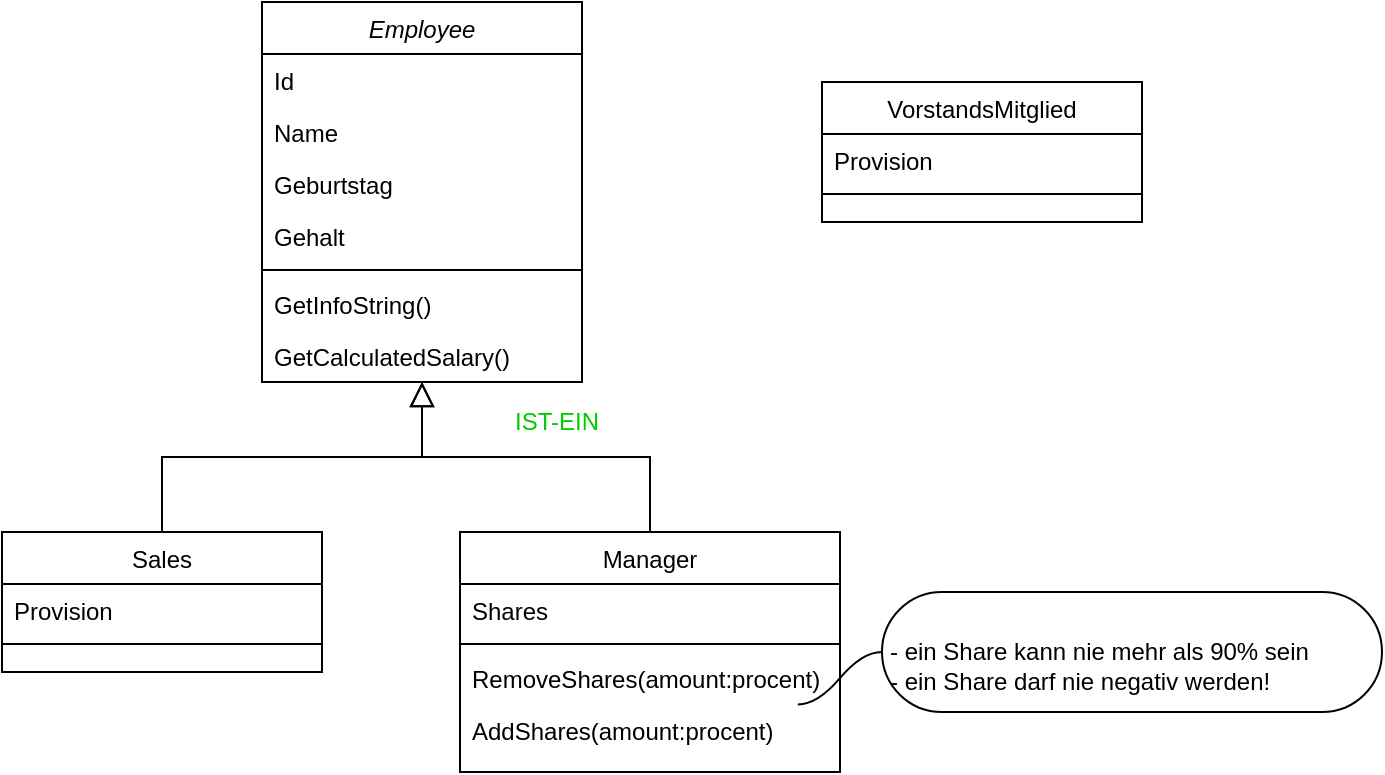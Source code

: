 <mxfile version="13.9.9" type="device" pages="5"><diagram id="C5RBs43oDa-KdzZeNtuy" name="Page-1"><mxGraphModel dx="2062" dy="1182" grid="1" gridSize="10" guides="1" tooltips="1" connect="1" arrows="1" fold="1" page="1" pageScale="1" pageWidth="827" pageHeight="1169" math="0" shadow="0"><root><mxCell id="WIyWlLk6GJQsqaUBKTNV-0"/><mxCell id="WIyWlLk6GJQsqaUBKTNV-1" parent="WIyWlLk6GJQsqaUBKTNV-0"/><mxCell id="zkfFHV4jXpPFQw0GAbJ--12" value="" style="endArrow=block;endSize=10;endFill=0;shadow=0;strokeWidth=1;rounded=0;edgeStyle=elbowEdgeStyle;elbow=vertical;" parent="WIyWlLk6GJQsqaUBKTNV-1" source="zkfFHV4jXpPFQw0GAbJ--6" target="zkfFHV4jXpPFQw0GAbJ--0" edge="1"><mxGeometry width="160" relative="1" as="geometry"><mxPoint x="200" y="283" as="sourcePoint"/><mxPoint x="200" y="283" as="targetPoint"/></mxGeometry></mxCell><mxCell id="zkfFHV4jXpPFQw0GAbJ--16" value="" style="endArrow=block;endSize=10;endFill=0;shadow=0;strokeWidth=1;rounded=0;edgeStyle=elbowEdgeStyle;elbow=vertical;" parent="WIyWlLk6GJQsqaUBKTNV-1" source="zkfFHV4jXpPFQw0GAbJ--13" target="zkfFHV4jXpPFQw0GAbJ--0" edge="1"><mxGeometry width="160" relative="1" as="geometry"><mxPoint x="210" y="453" as="sourcePoint"/><mxPoint x="310" y="351" as="targetPoint"/></mxGeometry></mxCell><mxCell id="InGmIcp_HYHsDaUBELRO-3" value="&lt;br&gt;- ein Share kann nie mehr als 90% sein&lt;br&gt;- ein Share darf nie negativ werden!" style="whiteSpace=wrap;html=1;rounded=1;arcSize=50;align=left;verticalAlign=middle;strokeWidth=1;autosize=1;spacing=4;treeFolding=1;treeMoving=1;newEdgeStyle={&quot;edgeStyle&quot;:&quot;entityRelationEdgeStyle&quot;,&quot;startArrow&quot;:&quot;none&quot;,&quot;endArrow&quot;:&quot;none&quot;,&quot;segment&quot;:10,&quot;curved&quot;:1};" parent="WIyWlLk6GJQsqaUBKTNV-1" vertex="1"><mxGeometry x="530" y="395" width="250" height="60" as="geometry"/></mxCell><mxCell id="InGmIcp_HYHsDaUBELRO-4" value="" style="edgeStyle=entityRelationEdgeStyle;startArrow=none;endArrow=none;segment=10;curved=1;exitX=0.889;exitY=0.008;exitDx=0;exitDy=0;exitPerimeter=0;" parent="WIyWlLk6GJQsqaUBKTNV-1" source="InGmIcp_HYHsDaUBELRO-2" target="InGmIcp_HYHsDaUBELRO-3" edge="1"><mxGeometry relative="1" as="geometry"><mxPoint x="500" y="410" as="sourcePoint"/></mxGeometry></mxCell><mxCell id="InGmIcp_HYHsDaUBELRO-5" value="&lt;font color=&quot;#00cc00&quot;&gt;IST-EIN&lt;/font&gt;" style="text;html=1;strokeColor=none;fillColor=none;align=center;verticalAlign=middle;whiteSpace=wrap;rounded=0;" parent="WIyWlLk6GJQsqaUBKTNV-1" vertex="1"><mxGeometry x="340" y="300" width="55" height="20" as="geometry"/></mxCell><mxCell id="zkfFHV4jXpPFQw0GAbJ--0" value="Employee" style="swimlane;fontStyle=2;align=center;verticalAlign=top;childLayout=stackLayout;horizontal=1;startSize=26;horizontalStack=0;resizeParent=1;resizeLast=0;collapsible=1;marginBottom=0;rounded=0;shadow=0;strokeWidth=1;" parent="WIyWlLk6GJQsqaUBKTNV-1" vertex="1"><mxGeometry x="220" y="100" width="160" height="190" as="geometry"><mxRectangle x="220" y="70" width="160" height="26" as="alternateBounds"/></mxGeometry></mxCell><mxCell id="InGmIcp_HYHsDaUBELRO-6" value="Id" style="text;align=left;verticalAlign=top;spacingLeft=4;spacingRight=4;overflow=hidden;rotatable=0;points=[[0,0.5],[1,0.5]];portConstraint=eastwest;rounded=0;shadow=0;html=0;" parent="zkfFHV4jXpPFQw0GAbJ--0" vertex="1"><mxGeometry y="26" width="160" height="26" as="geometry"/></mxCell><mxCell id="zkfFHV4jXpPFQw0GAbJ--1" value="Name" style="text;align=left;verticalAlign=top;spacingLeft=4;spacingRight=4;overflow=hidden;rotatable=0;points=[[0,0.5],[1,0.5]];portConstraint=eastwest;" parent="zkfFHV4jXpPFQw0GAbJ--0" vertex="1"><mxGeometry y="52" width="160" height="26" as="geometry"/></mxCell><mxCell id="zkfFHV4jXpPFQw0GAbJ--2" value="Geburtstag" style="text;align=left;verticalAlign=top;spacingLeft=4;spacingRight=4;overflow=hidden;rotatable=0;points=[[0,0.5],[1,0.5]];portConstraint=eastwest;rounded=0;shadow=0;html=0;" parent="zkfFHV4jXpPFQw0GAbJ--0" vertex="1"><mxGeometry y="78" width="160" height="26" as="geometry"/></mxCell><mxCell id="zkfFHV4jXpPFQw0GAbJ--3" value="Gehalt" style="text;align=left;verticalAlign=top;spacingLeft=4;spacingRight=4;overflow=hidden;rotatable=0;points=[[0,0.5],[1,0.5]];portConstraint=eastwest;rounded=0;shadow=0;html=0;" parent="zkfFHV4jXpPFQw0GAbJ--0" vertex="1"><mxGeometry y="104" width="160" height="26" as="geometry"/></mxCell><mxCell id="zkfFHV4jXpPFQw0GAbJ--4" value="" style="line;html=1;strokeWidth=1;align=left;verticalAlign=middle;spacingTop=-1;spacingLeft=3;spacingRight=3;rotatable=0;labelPosition=right;points=[];portConstraint=eastwest;" parent="zkfFHV4jXpPFQw0GAbJ--0" vertex="1"><mxGeometry y="130" width="160" height="8" as="geometry"/></mxCell><mxCell id="zkfFHV4jXpPFQw0GAbJ--5" value="GetInfoString()" style="text;align=left;verticalAlign=top;spacingLeft=4;spacingRight=4;overflow=hidden;rotatable=0;points=[[0,0.5],[1,0.5]];portConstraint=eastwest;" parent="zkfFHV4jXpPFQw0GAbJ--0" vertex="1"><mxGeometry y="138" width="160" height="26" as="geometry"/></mxCell><mxCell id="InGmIcp_HYHsDaUBELRO-7" value="GetCalculatedSalary()" style="text;align=left;verticalAlign=top;spacingLeft=4;spacingRight=4;overflow=hidden;rotatable=0;points=[[0,0.5],[1,0.5]];portConstraint=eastwest;" parent="zkfFHV4jXpPFQw0GAbJ--0" vertex="1"><mxGeometry y="164" width="160" height="26" as="geometry"/></mxCell><mxCell id="zkfFHV4jXpPFQw0GAbJ--6" value="Sales" style="swimlane;fontStyle=0;align=center;verticalAlign=top;childLayout=stackLayout;horizontal=1;startSize=26;horizontalStack=0;resizeParent=1;resizeLast=0;collapsible=1;marginBottom=0;rounded=0;shadow=0;strokeWidth=1;" parent="WIyWlLk6GJQsqaUBKTNV-1" vertex="1"><mxGeometry x="90" y="365" width="160" height="70" as="geometry"><mxRectangle x="130" y="380" width="160" height="26" as="alternateBounds"/></mxGeometry></mxCell><mxCell id="zkfFHV4jXpPFQw0GAbJ--7" value="Provision" style="text;align=left;verticalAlign=top;spacingLeft=4;spacingRight=4;overflow=hidden;rotatable=0;points=[[0,0.5],[1,0.5]];portConstraint=eastwest;" parent="zkfFHV4jXpPFQw0GAbJ--6" vertex="1"><mxGeometry y="26" width="160" height="26" as="geometry"/></mxCell><mxCell id="zkfFHV4jXpPFQw0GAbJ--9" value="" style="line;html=1;strokeWidth=1;align=left;verticalAlign=middle;spacingTop=-1;spacingLeft=3;spacingRight=3;rotatable=0;labelPosition=right;points=[];portConstraint=eastwest;" parent="zkfFHV4jXpPFQw0GAbJ--6" vertex="1"><mxGeometry y="52" width="160" height="8" as="geometry"/></mxCell><mxCell id="zkfFHV4jXpPFQw0GAbJ--13" value="Manager" style="swimlane;fontStyle=0;align=center;verticalAlign=top;childLayout=stackLayout;horizontal=1;startSize=26;horizontalStack=0;resizeParent=1;resizeLast=0;collapsible=1;marginBottom=0;rounded=0;shadow=0;strokeWidth=1;" parent="WIyWlLk6GJQsqaUBKTNV-1" vertex="1"><mxGeometry x="319" y="365" width="190" height="120" as="geometry"><mxRectangle x="340" y="380" width="170" height="26" as="alternateBounds"/></mxGeometry></mxCell><mxCell id="zkfFHV4jXpPFQw0GAbJ--14" value="Shares" style="text;align=left;verticalAlign=top;spacingLeft=4;spacingRight=4;overflow=hidden;rotatable=0;points=[[0,0.5],[1,0.5]];portConstraint=eastwest;" parent="zkfFHV4jXpPFQw0GAbJ--13" vertex="1"><mxGeometry y="26" width="190" height="26" as="geometry"/></mxCell><mxCell id="zkfFHV4jXpPFQw0GAbJ--15" value="" style="line;html=1;strokeWidth=1;align=left;verticalAlign=middle;spacingTop=-1;spacingLeft=3;spacingRight=3;rotatable=0;labelPosition=right;points=[];portConstraint=eastwest;" parent="zkfFHV4jXpPFQw0GAbJ--13" vertex="1"><mxGeometry y="52" width="190" height="8" as="geometry"/></mxCell><mxCell id="InGmIcp_HYHsDaUBELRO-1" value="RemoveShares(amount:procent)" style="text;align=left;verticalAlign=top;spacingLeft=4;spacingRight=4;overflow=hidden;rotatable=0;points=[[0,0.5],[1,0.5]];portConstraint=eastwest;" parent="zkfFHV4jXpPFQw0GAbJ--13" vertex="1"><mxGeometry y="60" width="190" height="26" as="geometry"/></mxCell><mxCell id="InGmIcp_HYHsDaUBELRO-2" value="AddShares(amount:procent)" style="text;align=left;verticalAlign=top;spacingLeft=4;spacingRight=4;overflow=hidden;rotatable=0;points=[[0,0.5],[1,0.5]];portConstraint=eastwest;" parent="zkfFHV4jXpPFQw0GAbJ--13" vertex="1"><mxGeometry y="86" width="190" height="26" as="geometry"/></mxCell><mxCell id="InGmIcp_HYHsDaUBELRO-8" value="VorstandsMitglied" style="swimlane;fontStyle=0;align=center;verticalAlign=top;childLayout=stackLayout;horizontal=1;startSize=26;horizontalStack=0;resizeParent=1;resizeLast=0;collapsible=1;marginBottom=0;rounded=0;shadow=0;strokeWidth=1;" parent="WIyWlLk6GJQsqaUBKTNV-1" vertex="1"><mxGeometry x="500" y="140" width="160" height="70" as="geometry"><mxRectangle x="130" y="380" width="160" height="26" as="alternateBounds"/></mxGeometry></mxCell><mxCell id="InGmIcp_HYHsDaUBELRO-9" value="Provision" style="text;align=left;verticalAlign=top;spacingLeft=4;spacingRight=4;overflow=hidden;rotatable=0;points=[[0,0.5],[1,0.5]];portConstraint=eastwest;" parent="InGmIcp_HYHsDaUBELRO-8" vertex="1"><mxGeometry y="26" width="160" height="26" as="geometry"/></mxCell><mxCell id="InGmIcp_HYHsDaUBELRO-10" value="" style="line;html=1;strokeWidth=1;align=left;verticalAlign=middle;spacingTop=-1;spacingLeft=3;spacingRight=3;rotatable=0;labelPosition=right;points=[];portConstraint=eastwest;" parent="InGmIcp_HYHsDaUBELRO-8" vertex="1"><mxGeometry y="52" width="160" height="8" as="geometry"/></mxCell></root></mxGraphModel></diagram><diagram id="UIM3ifEQqHBpwmuBdatG" name="Seite-2"><mxGraphModel dx="1422" dy="815" grid="1" gridSize="10" guides="1" tooltips="1" connect="1" arrows="1" fold="1" page="1" pageScale="1" pageWidth="1169" pageHeight="827" math="0" shadow="0"><root><mxCell id="5d4khmi9cWOF3weXcLOz-0"/><mxCell id="5d4khmi9cWOF3weXcLOz-1" parent="5d4khmi9cWOF3weXcLOz-0"/><mxCell id="d5HmmvVqwMEp36MpuetL-11" style="edgeStyle=orthogonalEdgeStyle;rounded=0;orthogonalLoop=1;jettySize=auto;html=1;entryX=0.5;entryY=1;entryDx=0;entryDy=0;endArrow=block;endFill=0;" parent="5d4khmi9cWOF3weXcLOz-1" source="d5HmmvVqwMEp36MpuetL-0" target="d5HmmvVqwMEp36MpuetL-8" edge="1"><mxGeometry relative="1" as="geometry"/></mxCell><mxCell id="d5HmmvVqwMEp36MpuetL-0" value="RandomAdv" style="swimlane;fontStyle=0;align=center;verticalAlign=top;childLayout=stackLayout;horizontal=1;startSize=26;horizontalStack=0;resizeParent=1;resizeLast=0;collapsible=1;marginBottom=0;rounded=0;shadow=0;strokeWidth=1;" parent="5d4khmi9cWOF3weXcLOz-1" vertex="1"><mxGeometry x="260" y="374" width="170" height="80" as="geometry"><mxRectangle x="260" y="374" width="160" height="26" as="alternateBounds"/></mxGeometry></mxCell><mxCell id="d5HmmvVqwMEp36MpuetL-5" value="" style="line;html=1;strokeWidth=1;align=left;verticalAlign=middle;spacingTop=-1;spacingLeft=3;spacingRight=3;rotatable=0;labelPosition=right;points=[];portConstraint=eastwest;" parent="d5HmmvVqwMEp36MpuetL-0" vertex="1"><mxGeometry y="26" width="170" height="8" as="geometry"/></mxCell><mxCell id="d5HmmvVqwMEp36MpuetL-6" value="NextString(length:int) : string" style="text;align=left;verticalAlign=top;spacingLeft=4;spacingRight=4;overflow=hidden;rotatable=0;points=[[0,0.5],[1,0.5]];portConstraint=eastwest;" parent="d5HmmvVqwMEp36MpuetL-0" vertex="1"><mxGeometry y="34" width="170" height="26" as="geometry"/></mxCell><mxCell id="_c4a8Dtr5gxXY6o3uOIj-0" value="Std. .NET Klasse aus System" style="shape=callout;whiteSpace=wrap;html=1;perimeter=calloutPerimeter;position2=0.17;fillColor=#FFF2CC;" parent="5d4khmi9cWOF3weXcLOz-1" vertex="1"><mxGeometry x="410" y="200" width="120" height="80" as="geometry"/></mxCell><mxCell id="d5HmmvVqwMEp36MpuetL-8" value="Random" style="swimlane;fontStyle=0;align=center;verticalAlign=top;childLayout=stackLayout;horizontal=1;startSize=26;horizontalStack=0;resizeParent=1;resizeLast=0;collapsible=1;marginBottom=0;rounded=0;shadow=0;strokeWidth=1;" parent="5d4khmi9cWOF3weXcLOz-1" vertex="1" collapsed="1"><mxGeometry x="265" y="280" width="160" height="26" as="geometry"><mxRectangle x="440" y="230" width="160" height="80" as="alternateBounds"/></mxGeometry></mxCell><mxCell id="d5HmmvVqwMEp36MpuetL-9" value="" style="line;html=1;strokeWidth=1;align=left;verticalAlign=middle;spacingTop=-1;spacingLeft=3;spacingRight=3;rotatable=0;labelPosition=right;points=[];portConstraint=eastwest;" parent="d5HmmvVqwMEp36MpuetL-8" vertex="1"><mxGeometry y="26" width="160" height="8" as="geometry"/></mxCell></root></mxGraphModel></diagram><diagram id="S-bbt6uTSRFznyP4xkKn" name="Seite-3"><mxGraphModel dx="1422" dy="815" grid="1" gridSize="10" guides="1" tooltips="1" connect="1" arrows="1" fold="1" page="1" pageScale="1" pageWidth="1169" pageHeight="827" math="0" shadow="0"><root><mxCell id="sYNnKrSITbu4FHZ5XllW-0"/><mxCell id="sYNnKrSITbu4FHZ5XllW-1" parent="sYNnKrSITbu4FHZ5XllW-0"/><mxCell id="JoJKGqUckx37Z59Ii_ms-10" style="edgeStyle=orthogonalEdgeStyle;orthogonalLoop=1;jettySize=auto;html=1;endArrow=classic;endFill=1;curved=1;" parent="sYNnKrSITbu4FHZ5XllW-1" source="JoJKGqUckx37Z59Ii_ms-8" target="JoJKGqUckx37Z59Ii_ms-7" edge="1"><mxGeometry relative="1" as="geometry"><mxPoint x="510" y="466" as="targetPoint"/></mxGeometry></mxCell><mxCell id="iQdyuli429Si_Ja9anU9-14" style="edgeStyle=orthogonalEdgeStyle;orthogonalLoop=1;jettySize=auto;html=1;startArrow=none;startFill=0;endArrow=classic;endFill=1;curved=1;" parent="sYNnKrSITbu4FHZ5XllW-1" source="JoJKGqUckx37Z59Ii_ms-8" target="iQdyuli429Si_Ja9anU9-7" edge="1"><mxGeometry relative="1" as="geometry"/></mxCell><mxCell id="JoJKGqUckx37Z59Ii_ms-8" value="&lt;br&gt;Einfache Simulation, dass eben das Fahrzeug sich &lt;br&gt;nun bewegt, wenn es der Status zulässt.&lt;br&gt;" style="whiteSpace=wrap;html=1;rounded=1;arcSize=50;align=left;verticalAlign=middle;strokeWidth=1;autosize=1;spacing=4;treeFolding=1;treeMoving=1;newEdgeStyle={&quot;edgeStyle&quot;:&quot;entityRelationEdgeStyle&quot;,&quot;startArrow&quot;:&quot;none&quot;,&quot;endArrow&quot;:&quot;none&quot;,&quot;segment&quot;:10,&quot;curved&quot;:1};fillColor=#FFF2CC;" parent="sYNnKrSITbu4FHZ5XllW-1" vertex="1"><mxGeometry x="150" y="500" width="310" height="60" as="geometry"/></mxCell><mxCell id="JoJKGqUckx37Z59Ii_ms-0" value="Vehicle" style="swimlane;fontStyle=0;align=center;verticalAlign=top;childLayout=stackLayout;horizontal=1;startSize=26;horizontalStack=0;resizeParent=1;resizeLast=0;collapsible=1;marginBottom=0;rounded=0;shadow=0;strokeWidth=1;" parent="sYNnKrSITbu4FHZ5XllW-1" vertex="1"><mxGeometry x="470" y="220" width="160" height="190" as="geometry"><mxRectangle x="220" y="70" width="160" height="26" as="alternateBounds"/></mxGeometry></mxCell><mxCell id="JoJKGqUckx37Z59Ii_ms-1" value="Model" style="text;align=left;verticalAlign=top;spacingLeft=4;spacingRight=4;overflow=hidden;rotatable=0;points=[[0,0.5],[1,0.5]];portConstraint=eastwest;rounded=0;shadow=0;html=0;" parent="JoJKGqUckx37Z59Ii_ms-0" vertex="1"><mxGeometry y="26" width="160" height="26" as="geometry"/></mxCell><mxCell id="JoJKGqUckx37Z59Ii_ms-2" value="Description" style="text;align=left;verticalAlign=top;spacingLeft=4;spacingRight=4;overflow=hidden;rotatable=0;points=[[0,0.5],[1,0.5]];portConstraint=eastwest;" parent="JoJKGqUckx37Z59Ii_ms-0" vertex="1"><mxGeometry y="52" width="160" height="26" as="geometry"/></mxCell><mxCell id="JoJKGqUckx37Z59Ii_ms-3" value="State" style="text;align=left;verticalAlign=top;spacingLeft=4;spacingRight=4;overflow=hidden;rotatable=0;points=[[0,0.5],[1,0.5]];portConstraint=eastwest;rounded=0;shadow=0;html=0;" parent="JoJKGqUckx37Z59Ii_ms-0" vertex="1"><mxGeometry y="78" width="160" height="26" as="geometry"/></mxCell><mxCell id="JoJKGqUckx37Z59Ii_ms-4" value="MaxSpeed" style="text;align=left;verticalAlign=top;spacingLeft=4;spacingRight=4;overflow=hidden;rotatable=0;points=[[0,0.5],[1,0.5]];portConstraint=eastwest;rounded=0;shadow=0;html=0;" parent="JoJKGqUckx37Z59Ii_ms-0" vertex="1"><mxGeometry y="104" width="160" height="26" as="geometry"/></mxCell><mxCell id="JoJKGqUckx37Z59Ii_ms-5" value="" style="line;html=1;strokeWidth=1;align=left;verticalAlign=middle;spacingTop=-1;spacingLeft=3;spacingRight=3;rotatable=0;labelPosition=right;points=[];portConstraint=eastwest;" parent="JoJKGqUckx37Z59Ii_ms-0" vertex="1"><mxGeometry y="130" width="160" height="8" as="geometry"/></mxCell><mxCell id="JoJKGqUckx37Z59Ii_ms-6" value="GetInfoString()" style="text;align=left;verticalAlign=top;spacingLeft=4;spacingRight=4;overflow=hidden;rotatable=0;points=[[0,0.5],[1,0.5]];portConstraint=eastwest;" parent="JoJKGqUckx37Z59Ii_ms-0" vertex="1"><mxGeometry y="138" width="160" height="26" as="geometry"/></mxCell><mxCell id="JoJKGqUckx37Z59Ii_ms-7" value="Drive()" style="text;align=left;verticalAlign=top;spacingLeft=4;spacingRight=4;overflow=hidden;rotatable=0;points=[[0,0.5],[1,0.5]];portConstraint=eastwest;" parent="JoJKGqUckx37Z59Ii_ms-0" vertex="1"><mxGeometry y="164" width="160" height="26" as="geometry"/></mxCell><mxCell id="JoJKGqUckx37Z59Ii_ms-11" value="VehicleState : enum" style="swimlane;fontStyle=0;align=center;verticalAlign=top;childLayout=stackLayout;horizontal=1;startSize=26;horizontalStack=0;resizeParent=1;resizeLast=0;collapsible=1;marginBottom=0;rounded=0;shadow=0;strokeWidth=1;" parent="sYNnKrSITbu4FHZ5XllW-1" vertex="1"><mxGeometry x="200" y="240" width="160" height="130" as="geometry"><mxRectangle x="220" y="70" width="160" height="26" as="alternateBounds"/></mxGeometry></mxCell><mxCell id="JoJKGqUckx37Z59Ii_ms-12" value="Locked" style="text;align=left;verticalAlign=top;spacingLeft=4;spacingRight=4;overflow=hidden;rotatable=0;points=[[0,0.5],[1,0.5]];portConstraint=eastwest;rounded=0;shadow=0;html=0;" parent="JoJKGqUckx37Z59Ii_ms-11" vertex="1"><mxGeometry y="26" width="160" height="26" as="geometry"/></mxCell><mxCell id="JoJKGqUckx37Z59Ii_ms-13" value="Unlocked" style="text;align=left;verticalAlign=top;spacingLeft=4;spacingRight=4;overflow=hidden;rotatable=0;points=[[0,0.5],[1,0.5]];portConstraint=eastwest;" parent="JoJKGqUckx37Z59Ii_ms-11" vertex="1"><mxGeometry y="52" width="160" height="26" as="geometry"/></mxCell><mxCell id="JoJKGqUckx37Z59Ii_ms-14" value="Exploded" style="text;align=left;verticalAlign=top;spacingLeft=4;spacingRight=4;overflow=hidden;rotatable=0;points=[[0,0.5],[1,0.5]];portConstraint=eastwest;rounded=0;shadow=0;html=0;" parent="JoJKGqUckx37Z59Ii_ms-11" vertex="1"><mxGeometry y="78" width="160" height="26" as="geometry"/></mxCell><mxCell id="JoJKGqUckx37Z59Ii_ms-15" value="Unknown" style="text;align=left;verticalAlign=top;spacingLeft=4;spacingRight=4;overflow=hidden;rotatable=0;points=[[0,0.5],[1,0.5]];portConstraint=eastwest;rounded=0;shadow=0;html=0;" parent="JoJKGqUckx37Z59Ii_ms-11" vertex="1"><mxGeometry y="104" width="160" height="26" as="geometry"/></mxCell><mxCell id="iQdyuli429Si_Ja9anU9-0" value="Radio" style="swimlane;fontStyle=0;align=center;verticalAlign=top;childLayout=stackLayout;horizontal=1;startSize=26;horizontalStack=0;resizeParent=1;resizeLast=0;collapsible=1;marginBottom=0;rounded=0;shadow=0;strokeWidth=1;" parent="sYNnKrSITbu4FHZ5XllW-1" vertex="1"><mxGeometry x="720" y="300" width="160" height="170" as="geometry"><mxRectangle x="220" y="70" width="160" height="26" as="alternateBounds"/></mxGeometry></mxCell><mxCell id="iQdyuli429Si_Ja9anU9-1" value="Frequence" style="text;align=left;verticalAlign=top;spacingLeft=4;spacingRight=4;overflow=hidden;rotatable=0;points=[[0,0.5],[1,0.5]];portConstraint=eastwest;rounded=0;shadow=0;html=0;" parent="iQdyuli429Si_Ja9anU9-0" vertex="1"><mxGeometry y="26" width="160" height="26" as="geometry"/></mxCell><mxCell id="iQdyuli429Si_Ja9anU9-2" value="Volume" style="text;align=left;verticalAlign=top;spacingLeft=4;spacingRight=4;overflow=hidden;rotatable=0;points=[[0,0.5],[1,0.5]];portConstraint=eastwest;" parent="iQdyuli429Si_Ja9anU9-0" vertex="1"><mxGeometry y="52" width="160" height="26" as="geometry"/></mxCell><mxCell id="iQdyuli429Si_Ja9anU9-3" value="PowerState" style="text;align=left;verticalAlign=top;spacingLeft=4;spacingRight=4;overflow=hidden;rotatable=0;points=[[0,0.5],[1,0.5]];portConstraint=eastwest;rounded=0;shadow=0;html=0;" parent="iQdyuli429Si_Ja9anU9-0" vertex="1"><mxGeometry y="78" width="160" height="26" as="geometry"/></mxCell><mxCell id="iQdyuli429Si_Ja9anU9-5" value="" style="line;html=1;strokeWidth=1;align=left;verticalAlign=middle;spacingTop=-1;spacingLeft=3;spacingRight=3;rotatable=0;labelPosition=right;points=[];portConstraint=eastwest;" parent="iQdyuli429Si_Ja9anU9-0" vertex="1"><mxGeometry y="104" width="160" height="8" as="geometry"/></mxCell><mxCell id="iQdyuli429Si_Ja9anU9-6" value="GetInfoString()" style="text;align=left;verticalAlign=top;spacingLeft=4;spacingRight=4;overflow=hidden;rotatable=0;points=[[0,0.5],[1,0.5]];portConstraint=eastwest;" parent="iQdyuli429Si_Ja9anU9-0" vertex="1"><mxGeometry y="112" width="160" height="26" as="geometry"/></mxCell><mxCell id="iQdyuli429Si_Ja9anU9-7" value="SetPowerState()" style="text;align=left;verticalAlign=top;spacingLeft=4;spacingRight=4;overflow=hidden;rotatable=0;points=[[0,0.5],[1,0.5]];portConstraint=eastwest;" parent="iQdyuli429Si_Ja9anU9-0" vertex="1"><mxGeometry y="138" width="160" height="26" as="geometry"/></mxCell><mxCell id="iQdyuli429Si_Ja9anU9-8" value="Power : enum" style="swimlane;fontStyle=0;align=center;verticalAlign=top;childLayout=stackLayout;horizontal=1;startSize=26;horizontalStack=0;resizeParent=1;resizeLast=0;collapsible=1;marginBottom=0;rounded=0;shadow=0;strokeWidth=1;" parent="sYNnKrSITbu4FHZ5XllW-1" vertex="1"><mxGeometry x="910" y="420" width="120" height="110" as="geometry"><mxRectangle x="220" y="70" width="160" height="26" as="alternateBounds"/></mxGeometry></mxCell><mxCell id="iQdyuli429Si_Ja9anU9-9" value="On" style="text;align=left;verticalAlign=top;spacingLeft=4;spacingRight=4;overflow=hidden;rotatable=0;points=[[0,0.5],[1,0.5]];portConstraint=eastwest;rounded=0;shadow=0;html=0;" parent="iQdyuli429Si_Ja9anU9-8" vertex="1"><mxGeometry y="26" width="120" height="26" as="geometry"/></mxCell><mxCell id="iQdyuli429Si_Ja9anU9-10" value="Off" style="text;align=left;verticalAlign=top;spacingLeft=4;spacingRight=4;overflow=hidden;rotatable=0;points=[[0,0.5],[1,0.5]];portConstraint=eastwest;" parent="iQdyuli429Si_Ja9anU9-8" vertex="1"><mxGeometry y="52" width="120" height="26" as="geometry"/></mxCell><mxCell id="iQdyuli429Si_Ja9anU9-11" value="Suspend" style="text;align=left;verticalAlign=top;spacingLeft=4;spacingRight=4;overflow=hidden;rotatable=0;points=[[0,0.5],[1,0.5]];portConstraint=eastwest;rounded=0;shadow=0;html=0;" parent="iQdyuli429Si_Ja9anU9-8" vertex="1"><mxGeometry y="78" width="120" height="26" as="geometry"/></mxCell><mxCell id="iQdyuli429Si_Ja9anU9-25" style="edgeStyle=orthogonalEdgeStyle;orthogonalLoop=1;jettySize=auto;html=1;entryX=0.5;entryY=1;entryDx=0;entryDy=0;startArrow=none;startFill=0;endArrow=block;endFill=0;rounded=0;" parent="sYNnKrSITbu4FHZ5XllW-1" source="iQdyuli429Si_Ja9anU9-15" target="JoJKGqUckx37Z59Ii_ms-0" edge="1"><mxGeometry relative="1" as="geometry"/></mxCell><mxCell id="iQdyuli429Si_Ja9anU9-26" style="edgeStyle=orthogonalEdgeStyle;rounded=0;orthogonalLoop=1;jettySize=auto;html=1;startArrow=none;startFill=0;endArrow=block;endFill=0;" parent="sYNnKrSITbu4FHZ5XllW-1" source="iQdyuli429Si_Ja9anU9-23" edge="1"><mxGeometry relative="1" as="geometry"><mxPoint x="550" y="410" as="targetPoint"/></mxGeometry></mxCell><mxCell id="iQdyuli429Si_Ja9anU9-23" value="Plane" style="swimlane;fontStyle=0;align=center;verticalAlign=top;childLayout=stackLayout;horizontal=1;startSize=26;horizontalStack=0;resizeParent=1;resizeLast=0;collapsible=1;marginBottom=0;rounded=0;shadow=0;strokeWidth=1;" parent="sYNnKrSITbu4FHZ5XllW-1" vertex="1" collapsed="1"><mxGeometry x="550" y="596" width="100" height="26" as="geometry"><mxRectangle x="310" y="570" width="160" height="190" as="alternateBounds"/></mxGeometry></mxCell><mxCell id="iQdyuli429Si_Ja9anU9-24" value="" style="line;html=1;strokeWidth=1;align=left;verticalAlign=middle;spacingTop=-1;spacingLeft=3;spacingRight=3;rotatable=0;labelPosition=right;points=[];portConstraint=eastwest;" parent="iQdyuli429Si_Ja9anU9-23" vertex="1"><mxGeometry y="26" width="100" height="8" as="geometry"/></mxCell><mxCell id="iQdyuli429Si_Ja9anU9-15" value="Car" style="swimlane;fontStyle=0;align=center;verticalAlign=top;childLayout=stackLayout;horizontal=1;startSize=26;horizontalStack=0;resizeParent=1;resizeLast=0;collapsible=1;marginBottom=0;rounded=0;shadow=0;strokeWidth=1;" parent="sYNnKrSITbu4FHZ5XllW-1" vertex="1" collapsed="1"><mxGeometry x="430" y="596" width="100" height="26" as="geometry"><mxRectangle x="310" y="570" width="160" height="190" as="alternateBounds"/></mxGeometry></mxCell><mxCell id="iQdyuli429Si_Ja9anU9-20" value="" style="line;html=1;strokeWidth=1;align=left;verticalAlign=middle;spacingTop=-1;spacingLeft=3;spacingRight=3;rotatable=0;labelPosition=right;points=[];portConstraint=eastwest;" parent="iQdyuli429Si_Ja9anU9-15" vertex="1"><mxGeometry y="26" width="100" height="8" as="geometry"/></mxCell><mxCell id="iQdyuli429Si_Ja9anU9-30" style="edgeStyle=orthogonalEdgeStyle;rounded=0;orthogonalLoop=1;jettySize=auto;html=1;entryX=0.5;entryY=1;entryDx=0;entryDy=0;startArrow=none;startFill=0;endArrow=block;endFill=0;" parent="sYNnKrSITbu4FHZ5XllW-1" source="iQdyuli429Si_Ja9anU9-28" target="iQdyuli429Si_Ja9anU9-0" edge="1"><mxGeometry relative="1" as="geometry"/></mxCell><mxCell id="iQdyuli429Si_Ja9anU9-31" value="Um jeweils eine Eigenschaft &amp;amp; eine Methode erweitern" style="whiteSpace=wrap;html=1;rounded=1;arcSize=50;align=left;verticalAlign=middle;strokeWidth=1;autosize=1;spacing=4;treeFolding=1;treeMoving=1;newEdgeStyle={&quot;edgeStyle&quot;:&quot;entityRelationEdgeStyle&quot;,&quot;startArrow&quot;:&quot;none&quot;,&quot;endArrow&quot;:&quot;none&quot;,&quot;segment&quot;:10,&quot;curved&quot;:1};fillColor=#FFF2CC;" parent="sYNnKrSITbu4FHZ5XllW-1" vertex="1"><mxGeometry x="500" y="650" width="330" height="30" as="geometry"/></mxCell><mxCell id="iQdyuli429Si_Ja9anU9-28" value="RadioWithCD" style="swimlane;fontStyle=0;align=center;verticalAlign=top;childLayout=stackLayout;horizontal=1;startSize=26;horizontalStack=0;resizeParent=1;resizeLast=0;collapsible=1;marginBottom=0;rounded=0;shadow=0;strokeWidth=1;" parent="sYNnKrSITbu4FHZ5XllW-1" vertex="1" collapsed="1"><mxGeometry x="710" y="596" width="120" height="26" as="geometry"><mxRectangle x="310" y="570" width="160" height="190" as="alternateBounds"/></mxGeometry></mxCell><mxCell id="iQdyuli429Si_Ja9anU9-29" value="" style="line;html=1;strokeWidth=1;align=left;verticalAlign=middle;spacingTop=-1;spacingLeft=3;spacingRight=3;rotatable=0;labelPosition=right;points=[];portConstraint=eastwest;" parent="iQdyuli429Si_Ja9anU9-28" vertex="1"><mxGeometry y="26" width="120" height="8" as="geometry"/></mxCell></root></mxGraphModel></diagram><diagram id="DfWmOtEGr799sHgIqxUR" name="Seite-4"><mxGraphModel dx="1422" dy="815" grid="1" gridSize="10" guides="1" tooltips="1" connect="1" arrows="1" fold="1" page="1" pageScale="1" pageWidth="1169" pageHeight="827" math="0" shadow="0"><root><mxCell id="7DgkTIPdSNUoTsXxUTXI-0"/><mxCell id="7DgkTIPdSNUoTsXxUTXI-1" parent="7DgkTIPdSNUoTsXxUTXI-0"/><mxCell id="f_Dd4r-7VgRwXRF2a6fA-4" value="" style="rounded=1;whiteSpace=wrap;html=1;fillColor=#d5e8d4;strokeColor=#82b366;" vertex="1" parent="7DgkTIPdSNUoTsXxUTXI-1"><mxGeometry x="620" y="230" width="120" height="120" as="geometry"/></mxCell><mxCell id="seSF7xphwSRkixGtVJDm-4" style="edgeStyle=orthogonalEdgeStyle;rounded=0;orthogonalLoop=1;jettySize=auto;html=1;entryX=0.5;entryY=1;entryDx=0;entryDy=0;startArrow=none;startFill=0;endArrow=block;endFill=0;" parent="7DgkTIPdSNUoTsXxUTXI-1" source="tEp6v2731b4HFwVwHA84-3" target="seSF7xphwSRkixGtVJDm-2" edge="1"><mxGeometry relative="1" as="geometry"/></mxCell><mxCell id="tEp6v2731b4HFwVwHA84-3" value="Vehicle" style="swimlane;fontStyle=0;align=center;verticalAlign=top;childLayout=stackLayout;horizontal=1;startSize=26;horizontalStack=0;resizeParent=1;resizeLast=0;collapsible=1;marginBottom=0;rounded=0;shadow=0;strokeWidth=1;" parent="7DgkTIPdSNUoTsXxUTXI-1" vertex="1"><mxGeometry x="470" y="220" width="160" height="190" as="geometry"><mxRectangle x="220" y="70" width="160" height="26" as="alternateBounds"/></mxGeometry></mxCell><mxCell id="tEp6v2731b4HFwVwHA84-4" value="Model" style="text;align=left;verticalAlign=top;spacingLeft=4;spacingRight=4;overflow=hidden;rotatable=0;points=[[0,0.5],[1,0.5]];portConstraint=eastwest;rounded=0;shadow=0;html=0;" parent="tEp6v2731b4HFwVwHA84-3" vertex="1"><mxGeometry y="26" width="160" height="26" as="geometry"/></mxCell><mxCell id="tEp6v2731b4HFwVwHA84-5" value="Description" style="text;align=left;verticalAlign=top;spacingLeft=4;spacingRight=4;overflow=hidden;rotatable=0;points=[[0,0.5],[1,0.5]];portConstraint=eastwest;" parent="tEp6v2731b4HFwVwHA84-3" vertex="1"><mxGeometry y="52" width="160" height="26" as="geometry"/></mxCell><mxCell id="tEp6v2731b4HFwVwHA84-6" value="State" style="text;align=left;verticalAlign=top;spacingLeft=4;spacingRight=4;overflow=hidden;rotatable=0;points=[[0,0.5],[1,0.5]];portConstraint=eastwest;rounded=0;shadow=0;html=0;" parent="tEp6v2731b4HFwVwHA84-3" vertex="1"><mxGeometry y="78" width="160" height="26" as="geometry"/></mxCell><mxCell id="tEp6v2731b4HFwVwHA84-7" value="MaxSpeed" style="text;align=left;verticalAlign=top;spacingLeft=4;spacingRight=4;overflow=hidden;rotatable=0;points=[[0,0.5],[1,0.5]];portConstraint=eastwest;rounded=0;shadow=0;html=0;" parent="tEp6v2731b4HFwVwHA84-3" vertex="1"><mxGeometry y="104" width="160" height="26" as="geometry"/></mxCell><mxCell id="tEp6v2731b4HFwVwHA84-8" value="" style="line;html=1;strokeWidth=1;align=left;verticalAlign=middle;spacingTop=-1;spacingLeft=3;spacingRight=3;rotatable=0;labelPosition=right;points=[];portConstraint=eastwest;" parent="tEp6v2731b4HFwVwHA84-3" vertex="1"><mxGeometry y="130" width="160" height="8" as="geometry"/></mxCell><mxCell id="tEp6v2731b4HFwVwHA84-9" value="GetInfoString()" style="text;align=left;verticalAlign=top;spacingLeft=4;spacingRight=4;overflow=hidden;rotatable=0;points=[[0,0.5],[1,0.5]];portConstraint=eastwest;" parent="tEp6v2731b4HFwVwHA84-3" vertex="1"><mxGeometry y="138" width="160" height="26" as="geometry"/></mxCell><mxCell id="tEp6v2731b4HFwVwHA84-10" value="Drive()" style="text;align=left;verticalAlign=top;spacingLeft=4;spacingRight=4;overflow=hidden;rotatable=0;points=[[0,0.5],[1,0.5]];portConstraint=eastwest;" parent="tEp6v2731b4HFwVwHA84-3" vertex="1"><mxGeometry y="164" width="160" height="26" as="geometry"/></mxCell><mxCell id="tEp6v2731b4HFwVwHA84-11" value="VehicleState : enum" style="swimlane;fontStyle=0;align=center;verticalAlign=top;childLayout=stackLayout;horizontal=1;startSize=26;horizontalStack=0;resizeParent=1;resizeLast=0;collapsible=1;marginBottom=0;rounded=0;shadow=0;strokeWidth=1;" parent="7DgkTIPdSNUoTsXxUTXI-1" vertex="1"><mxGeometry x="260" y="284" width="160" height="130" as="geometry"><mxRectangle x="220" y="70" width="160" height="26" as="alternateBounds"/></mxGeometry></mxCell><mxCell id="tEp6v2731b4HFwVwHA84-12" value="Locked" style="text;align=left;verticalAlign=top;spacingLeft=4;spacingRight=4;overflow=hidden;rotatable=0;points=[[0,0.5],[1,0.5]];portConstraint=eastwest;rounded=0;shadow=0;html=0;" parent="tEp6v2731b4HFwVwHA84-11" vertex="1"><mxGeometry y="26" width="160" height="26" as="geometry"/></mxCell><mxCell id="tEp6v2731b4HFwVwHA84-13" value="Unlocked" style="text;align=left;verticalAlign=top;spacingLeft=4;spacingRight=4;overflow=hidden;rotatable=0;points=[[0,0.5],[1,0.5]];portConstraint=eastwest;" parent="tEp6v2731b4HFwVwHA84-11" vertex="1"><mxGeometry y="52" width="160" height="26" as="geometry"/></mxCell><mxCell id="tEp6v2731b4HFwVwHA84-14" value="Exploded" style="text;align=left;verticalAlign=top;spacingLeft=4;spacingRight=4;overflow=hidden;rotatable=0;points=[[0,0.5],[1,0.5]];portConstraint=eastwest;rounded=0;shadow=0;html=0;" parent="tEp6v2731b4HFwVwHA84-11" vertex="1"><mxGeometry y="78" width="160" height="26" as="geometry"/></mxCell><mxCell id="tEp6v2731b4HFwVwHA84-15" value="Unknown" style="text;align=left;verticalAlign=top;spacingLeft=4;spacingRight=4;overflow=hidden;rotatable=0;points=[[0,0.5],[1,0.5]];portConstraint=eastwest;rounded=0;shadow=0;html=0;" parent="tEp6v2731b4HFwVwHA84-11" vertex="1"><mxGeometry y="104" width="160" height="26" as="geometry"/></mxCell><mxCell id="seSF7xphwSRkixGtVJDm-5" style="edgeStyle=orthogonalEdgeStyle;rounded=0;orthogonalLoop=1;jettySize=auto;html=1;entryX=0.5;entryY=1;entryDx=0;entryDy=0;startArrow=none;startFill=0;endArrow=block;endFill=0;" parent="7DgkTIPdSNUoTsXxUTXI-1" source="tEp6v2731b4HFwVwHA84-16" target="seSF7xphwSRkixGtVJDm-2" edge="1"><mxGeometry relative="1" as="geometry"><Array as="points"><mxPoint x="810" y="180"/><mxPoint x="675" y="180"/></Array></mxGeometry></mxCell><mxCell id="tEp6v2731b4HFwVwHA84-16" value="Radio" style="swimlane;fontStyle=0;align=center;verticalAlign=top;childLayout=stackLayout;horizontal=1;startSize=26;horizontalStack=0;resizeParent=1;resizeLast=0;collapsible=1;marginBottom=0;rounded=0;shadow=0;strokeWidth=1;" parent="7DgkTIPdSNUoTsXxUTXI-1" vertex="1"><mxGeometry x="730" y="270" width="160" height="170" as="geometry"><mxRectangle x="220" y="70" width="160" height="26" as="alternateBounds"/></mxGeometry></mxCell><mxCell id="tEp6v2731b4HFwVwHA84-17" value="Frequence" style="text;align=left;verticalAlign=top;spacingLeft=4;spacingRight=4;overflow=hidden;rotatable=0;points=[[0,0.5],[1,0.5]];portConstraint=eastwest;rounded=0;shadow=0;html=0;" parent="tEp6v2731b4HFwVwHA84-16" vertex="1"><mxGeometry y="26" width="160" height="26" as="geometry"/></mxCell><mxCell id="tEp6v2731b4HFwVwHA84-18" value="Volume" style="text;align=left;verticalAlign=top;spacingLeft=4;spacingRight=4;overflow=hidden;rotatable=0;points=[[0,0.5],[1,0.5]];portConstraint=eastwest;" parent="tEp6v2731b4HFwVwHA84-16" vertex="1"><mxGeometry y="52" width="160" height="26" as="geometry"/></mxCell><mxCell id="tEp6v2731b4HFwVwHA84-19" value="PowerState" style="text;align=left;verticalAlign=top;spacingLeft=4;spacingRight=4;overflow=hidden;rotatable=0;points=[[0,0.5],[1,0.5]];portConstraint=eastwest;rounded=0;shadow=0;html=0;" parent="tEp6v2731b4HFwVwHA84-16" vertex="1"><mxGeometry y="78" width="160" height="26" as="geometry"/></mxCell><mxCell id="tEp6v2731b4HFwVwHA84-20" value="" style="line;html=1;strokeWidth=1;align=left;verticalAlign=middle;spacingTop=-1;spacingLeft=3;spacingRight=3;rotatable=0;labelPosition=right;points=[];portConstraint=eastwest;" parent="tEp6v2731b4HFwVwHA84-16" vertex="1"><mxGeometry y="104" width="160" height="8" as="geometry"/></mxCell><mxCell id="tEp6v2731b4HFwVwHA84-21" value="GetInfoString()" style="text;align=left;verticalAlign=top;spacingLeft=4;spacingRight=4;overflow=hidden;rotatable=0;points=[[0,0.5],[1,0.5]];portConstraint=eastwest;" parent="tEp6v2731b4HFwVwHA84-16" vertex="1"><mxGeometry y="112" width="160" height="26" as="geometry"/></mxCell><mxCell id="tEp6v2731b4HFwVwHA84-22" value="SetPowerState()" style="text;align=left;verticalAlign=top;spacingLeft=4;spacingRight=4;overflow=hidden;rotatable=0;points=[[0,0.5],[1,0.5]];portConstraint=eastwest;" parent="tEp6v2731b4HFwVwHA84-16" vertex="1"><mxGeometry y="138" width="160" height="26" as="geometry"/></mxCell><mxCell id="tEp6v2731b4HFwVwHA84-23" value="Power : enum" style="swimlane;fontStyle=0;align=center;verticalAlign=top;childLayout=stackLayout;horizontal=1;startSize=26;horizontalStack=0;resizeParent=1;resizeLast=0;collapsible=1;marginBottom=0;rounded=0;shadow=0;strokeWidth=1;" parent="7DgkTIPdSNUoTsXxUTXI-1" vertex="1"><mxGeometry x="930" y="359" width="120" height="110" as="geometry"><mxRectangle x="220" y="70" width="160" height="26" as="alternateBounds"/></mxGeometry></mxCell><mxCell id="tEp6v2731b4HFwVwHA84-24" value="On" style="text;align=left;verticalAlign=top;spacingLeft=4;spacingRight=4;overflow=hidden;rotatable=0;points=[[0,0.5],[1,0.5]];portConstraint=eastwest;rounded=0;shadow=0;html=0;" parent="tEp6v2731b4HFwVwHA84-23" vertex="1"><mxGeometry y="26" width="120" height="26" as="geometry"/></mxCell><mxCell id="tEp6v2731b4HFwVwHA84-25" value="Off" style="text;align=left;verticalAlign=top;spacingLeft=4;spacingRight=4;overflow=hidden;rotatable=0;points=[[0,0.5],[1,0.5]];portConstraint=eastwest;" parent="tEp6v2731b4HFwVwHA84-23" vertex="1"><mxGeometry y="52" width="120" height="26" as="geometry"/></mxCell><mxCell id="tEp6v2731b4HFwVwHA84-26" value="Suspend" style="text;align=left;verticalAlign=top;spacingLeft=4;spacingRight=4;overflow=hidden;rotatable=0;points=[[0,0.5],[1,0.5]];portConstraint=eastwest;rounded=0;shadow=0;html=0;" parent="tEp6v2731b4HFwVwHA84-23" vertex="1"><mxGeometry y="78" width="120" height="26" as="geometry"/></mxCell><mxCell id="tEp6v2731b4HFwVwHA84-27" style="edgeStyle=orthogonalEdgeStyle;orthogonalLoop=1;jettySize=auto;html=1;entryX=0.5;entryY=1;entryDx=0;entryDy=0;startArrow=none;startFill=0;endArrow=block;endFill=0;rounded=0;" parent="7DgkTIPdSNUoTsXxUTXI-1" source="tEp6v2731b4HFwVwHA84-31" target="tEp6v2731b4HFwVwHA84-3" edge="1"><mxGeometry relative="1" as="geometry"/></mxCell><mxCell id="tEp6v2731b4HFwVwHA84-28" style="edgeStyle=orthogonalEdgeStyle;rounded=0;orthogonalLoop=1;jettySize=auto;html=1;startArrow=none;startFill=0;endArrow=block;endFill=0;exitX=0.5;exitY=0;exitDx=0;exitDy=0;" parent="7DgkTIPdSNUoTsXxUTXI-1" source="tEp6v2731b4HFwVwHA84-29" edge="1"><mxGeometry relative="1" as="geometry"><mxPoint x="550" y="410" as="targetPoint"/></mxGeometry></mxCell><mxCell id="tEp6v2731b4HFwVwHA84-29" value="Plane" style="swimlane;fontStyle=0;align=center;verticalAlign=top;childLayout=stackLayout;horizontal=1;startSize=26;horizontalStack=0;resizeParent=1;resizeLast=0;collapsible=1;marginBottom=0;rounded=0;shadow=0;strokeWidth=1;" parent="7DgkTIPdSNUoTsXxUTXI-1" vertex="1" collapsed="1"><mxGeometry x="570" y="504" width="100" height="26" as="geometry"><mxRectangle x="310" y="570" width="160" height="190" as="alternateBounds"/></mxGeometry></mxCell><mxCell id="tEp6v2731b4HFwVwHA84-30" value="" style="line;html=1;strokeWidth=1;align=left;verticalAlign=middle;spacingTop=-1;spacingLeft=3;spacingRight=3;rotatable=0;labelPosition=right;points=[];portConstraint=eastwest;" parent="tEp6v2731b4HFwVwHA84-29" vertex="1"><mxGeometry y="26" width="100" height="8" as="geometry"/></mxCell><mxCell id="tEp6v2731b4HFwVwHA84-31" value="Car" style="swimlane;fontStyle=0;align=center;verticalAlign=top;childLayout=stackLayout;horizontal=1;startSize=26;horizontalStack=0;resizeParent=1;resizeLast=0;collapsible=1;marginBottom=0;rounded=0;shadow=0;strokeWidth=1;" parent="7DgkTIPdSNUoTsXxUTXI-1" vertex="1" collapsed="1"><mxGeometry x="410" y="504" width="100" height="26" as="geometry"><mxRectangle x="310" y="570" width="160" height="190" as="alternateBounds"/></mxGeometry></mxCell><mxCell id="tEp6v2731b4HFwVwHA84-32" value="" style="line;html=1;strokeWidth=1;align=left;verticalAlign=middle;spacingTop=-1;spacingLeft=3;spacingRight=3;rotatable=0;labelPosition=right;points=[];portConstraint=eastwest;" parent="tEp6v2731b4HFwVwHA84-31" vertex="1"><mxGeometry y="26" width="100" height="8" as="geometry"/></mxCell><mxCell id="tEp6v2731b4HFwVwHA84-33" style="edgeStyle=orthogonalEdgeStyle;rounded=0;orthogonalLoop=1;jettySize=auto;html=1;entryX=0.5;entryY=1;entryDx=0;entryDy=0;startArrow=none;startFill=0;endArrow=block;endFill=0;" parent="7DgkTIPdSNUoTsXxUTXI-1" source="tEp6v2731b4HFwVwHA84-35" target="tEp6v2731b4HFwVwHA84-16" edge="1"><mxGeometry relative="1" as="geometry"/></mxCell><mxCell id="tEp6v2731b4HFwVwHA84-35" value="RadioWithCD" style="swimlane;fontStyle=0;align=center;verticalAlign=top;childLayout=stackLayout;horizontal=1;startSize=26;horizontalStack=0;resizeParent=1;resizeLast=0;collapsible=1;marginBottom=0;rounded=0;shadow=0;strokeWidth=1;" parent="7DgkTIPdSNUoTsXxUTXI-1" vertex="1" collapsed="1"><mxGeometry x="750" y="500" width="120" height="26" as="geometry"><mxRectangle x="310" y="570" width="160" height="190" as="alternateBounds"/></mxGeometry></mxCell><mxCell id="tEp6v2731b4HFwVwHA84-36" value="" style="line;html=1;strokeWidth=1;align=left;verticalAlign=middle;spacingTop=-1;spacingLeft=3;spacingRight=3;rotatable=0;labelPosition=right;points=[];portConstraint=eastwest;" parent="tEp6v2731b4HFwVwHA84-35" vertex="1"><mxGeometry y="26" width="120" height="8" as="geometry"/></mxCell><mxCell id="tEp6v2731b4HFwVwHA84-37" style="edgeStyle=orthogonalEdgeStyle;rounded=0;orthogonalLoop=1;jettySize=auto;html=1;entryX=0.008;entryY=0.083;entryDx=0;entryDy=0;entryPerimeter=0;endArrow=none;endFill=0;startArrow=diamond;startFill=0;" parent="7DgkTIPdSNUoTsXxUTXI-1" source="tEp6v2731b4HFwVwHA84-6" target="tEp6v2731b4HFwVwHA84-16" edge="1"><mxGeometry relative="1" as="geometry"/></mxCell><mxCell id="seSF7xphwSRkixGtVJDm-0" value="HAT-EIN" style="text;html=1;strokeColor=none;fillColor=none;align=center;verticalAlign=middle;whiteSpace=wrap;rounded=0;" parent="7DgkTIPdSNUoTsXxUTXI-1" vertex="1"><mxGeometry x="630" y="320" width="90" height="20" as="geometry"/></mxCell><mxCell id="seSF7xphwSRkixGtVJDm-1" value="Komposition /&lt;br&gt;Aggregation" style="text;html=1;strokeColor=none;fillColor=none;align=center;verticalAlign=middle;whiteSpace=wrap;rounded=0;" parent="7DgkTIPdSNUoTsXxUTXI-1" vertex="1"><mxGeometry x="640" y="230" width="90" height="40" as="geometry"/></mxCell><mxCell id="seSF7xphwSRkixGtVJDm-2" value="Object" style="html=1;" parent="7DgkTIPdSNUoTsXxUTXI-1" vertex="1"><mxGeometry x="620" y="90" width="110" height="50" as="geometry"/></mxCell></root></mxGraphModel></diagram><diagram id="bm_s5ghrKjqFRXigijJX" name="Shapes"><mxGraphModel dx="1422" dy="815" grid="1" gridSize="10" guides="1" tooltips="1" connect="1" arrows="1" fold="1" page="1" pageScale="1" pageWidth="1169" pageHeight="827" math="0" shadow="0"><root><mxCell id="Gfwo3YkHXPx48OTKmAYk-0"/><mxCell id="Gfwo3YkHXPx48OTKmAYk-1" parent="Gfwo3YkHXPx48OTKmAYk-0"/><mxCell id="Gfwo3YkHXPx48OTKmAYk-31" value="DataRepository" style="swimlane;fontStyle=1;align=center;verticalAlign=top;childLayout=stackLayout;horizontal=1;startSize=26;horizontalStack=0;resizeParent=1;resizeParentMax=0;resizeLast=0;collapsible=1;marginBottom=0;" vertex="1" parent="Gfwo3YkHXPx48OTKmAYk-1"><mxGeometry x="470" y="140" width="160" height="112" as="geometry"/></mxCell><mxCell id="Gfwo3YkHXPx48OTKmAYk-32" value="Name : string" style="text;strokeColor=none;fillColor=none;align=left;verticalAlign=top;spacingLeft=4;spacingRight=4;overflow=hidden;rotatable=0;points=[[0,0.5],[1,0.5]];portConstraint=eastwest;" vertex="1" parent="Gfwo3YkHXPx48OTKmAYk-31"><mxGeometry y="26" width="160" height="26" as="geometry"/></mxCell><mxCell id="Gfwo3YkHXPx48OTKmAYk-33" value="" style="line;strokeWidth=1;fillColor=none;align=left;verticalAlign=middle;spacingTop=-1;spacingLeft=3;spacingRight=3;rotatable=0;labelPosition=right;points=[];portConstraint=eastwest;" vertex="1" parent="Gfwo3YkHXPx48OTKmAYk-31"><mxGeometry y="52" width="160" height="8" as="geometry"/></mxCell><mxCell id="Gfwo3YkHXPx48OTKmAYk-34" value="Read()" style="text;strokeColor=none;fillColor=none;align=left;verticalAlign=top;spacingLeft=4;spacingRight=4;overflow=hidden;rotatable=0;points=[[0,0.5],[1,0.5]];portConstraint=eastwest;" vertex="1" parent="Gfwo3YkHXPx48OTKmAYk-31"><mxGeometry y="60" width="160" height="26" as="geometry"/></mxCell><mxCell id="Gfwo3YkHXPx48OTKmAYk-36" value="Write()" style="text;strokeColor=none;fillColor=none;align=left;verticalAlign=top;spacingLeft=4;spacingRight=4;overflow=hidden;rotatable=0;points=[[0,0.5],[1,0.5]];portConstraint=eastwest;" vertex="1" parent="Gfwo3YkHXPx48OTKmAYk-31"><mxGeometry y="86" width="160" height="26" as="geometry"/></mxCell><mxCell id="Gfwo3YkHXPx48OTKmAYk-43" style="edgeStyle=orthogonalEdgeStyle;rounded=0;orthogonalLoop=1;jettySize=auto;html=1;endArrow=block;endFill=0;" edge="1" parent="Gfwo3YkHXPx48OTKmAYk-1" source="Gfwo3YkHXPx48OTKmAYk-37" target="Gfwo3YkHXPx48OTKmAYk-31"><mxGeometry relative="1" as="geometry"><Array as="points"><mxPoint x="360" y="316.5"/><mxPoint x="550" y="316.5"/></Array></mxGeometry></mxCell><mxCell id="Gfwo3YkHXPx48OTKmAYk-37" value="TextFile" style="swimlane;fontStyle=1;align=center;verticalAlign=top;childLayout=stackLayout;horizontal=1;startSize=26;horizontalStack=0;resizeParent=1;resizeParentMax=0;resizeLast=0;collapsible=1;marginBottom=0;" vertex="1" parent="Gfwo3YkHXPx48OTKmAYk-1"><mxGeometry x="280" y="366.5" width="160" height="34" as="geometry"/></mxCell><mxCell id="Gfwo3YkHXPx48OTKmAYk-44" style="edgeStyle=orthogonalEdgeStyle;rounded=0;orthogonalLoop=1;jettySize=auto;html=1;endArrow=block;endFill=0;" edge="1" parent="Gfwo3YkHXPx48OTKmAYk-1" source="Gfwo3YkHXPx48OTKmAYk-41" target="Gfwo3YkHXPx48OTKmAYk-31"><mxGeometry relative="1" as="geometry"/></mxCell><mxCell id="Gfwo3YkHXPx48OTKmAYk-41" value="MongoDb" style="swimlane;fontStyle=1;align=center;verticalAlign=top;childLayout=stackLayout;horizontal=1;startSize=26;horizontalStack=0;resizeParent=1;resizeParentMax=0;resizeLast=0;collapsible=1;marginBottom=0;" vertex="1" parent="Gfwo3YkHXPx48OTKmAYk-1"><mxGeometry x="470" y="366.5" width="160" height="34" as="geometry"/></mxCell><mxCell id="Gfwo3YkHXPx48OTKmAYk-45" style="edgeStyle=orthogonalEdgeStyle;rounded=0;orthogonalLoop=1;jettySize=auto;html=1;endArrow=block;endFill=0;" edge="1" parent="Gfwo3YkHXPx48OTKmAYk-1" source="Gfwo3YkHXPx48OTKmAYk-42" target="Gfwo3YkHXPx48OTKmAYk-31"><mxGeometry relative="1" as="geometry"><Array as="points"><mxPoint x="740" y="316.5"/><mxPoint x="550" y="316.5"/></Array></mxGeometry></mxCell><mxCell id="Gfwo3YkHXPx48OTKmAYk-42" value="Memory" style="swimlane;fontStyle=1;align=center;verticalAlign=top;childLayout=stackLayout;horizontal=1;startSize=26;horizontalStack=0;resizeParent=1;resizeParentMax=0;resizeLast=0;collapsible=1;marginBottom=0;" vertex="1" parent="Gfwo3YkHXPx48OTKmAYk-1"><mxGeometry x="660" y="366.5" width="160" height="34" as="geometry"/></mxCell><mxCell id="Gfwo3YkHXPx48OTKmAYk-47" style="edgeStyle=entityRelationEdgeStyle;rounded=1;orthogonalLoop=1;jettySize=auto;html=1;endArrow=classic;endFill=1;" edge="1" parent="Gfwo3YkHXPx48OTKmAYk-1" source="Gfwo3YkHXPx48OTKmAYk-46" target="Gfwo3YkHXPx48OTKmAYk-42"><mxGeometry relative="1" as="geometry"/></mxCell><mxCell id="Gfwo3YkHXPx48OTKmAYk-46" value="Die Daten sollen nur im RAM gehalten werden" style="shape=note2;boundedLbl=1;whiteSpace=wrap;html=1;size=25;verticalAlign=top;align=center;fillColor=#d5e8d4;strokeColor=#82b366;" vertex="1" parent="Gfwo3YkHXPx48OTKmAYk-1"><mxGeometry x="770" y="270" width="140" height="70" as="geometry"/></mxCell></root></mxGraphModel></diagram></mxfile>